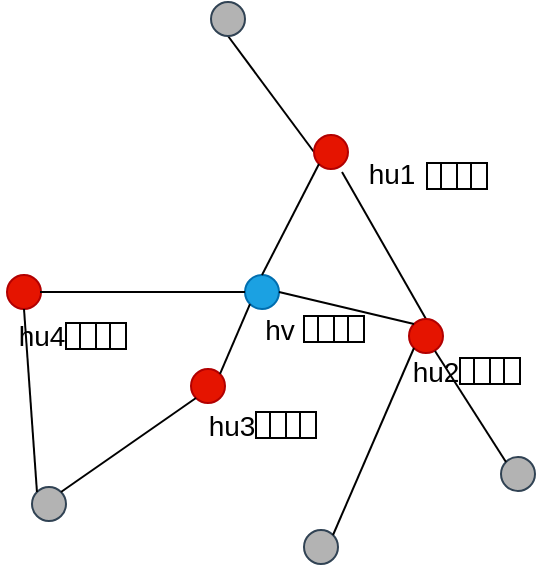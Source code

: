 <mxfile version="12.1.0" type="device" pages="1"><diagram id="8lHQUhFDbBRp9TCkwuyt" name="Page-1"><mxGraphModel dx="1088" dy="839" grid="0" gridSize="10" guides="1" tooltips="1" connect="1" arrows="1" fold="1" page="1" pageScale="1" pageWidth="827" pageHeight="1169" math="0" shadow="0"><root><mxCell id="0"/><mxCell id="1" parent="0"/><mxCell id="Z_ma3d0Tp1omMWFd6y03-43" value="" style="endArrow=none;html=1;exitX=0.5;exitY=0;exitDx=0;exitDy=0;" edge="1" parent="1" source="Z_ma3d0Tp1omMWFd6y03-31"><mxGeometry width="50" height="50" relative="1" as="geometry"><mxPoint x="231" y="204" as="sourcePoint"/><mxPoint x="195" y="164" as="targetPoint"/></mxGeometry></mxCell><mxCell id="Z_ma3d0Tp1omMWFd6y03-38" value="" style="endArrow=none;html=1;exitX=0;exitY=0.5;exitDx=0;exitDy=0;entryX=0.5;entryY=1;entryDx=0;entryDy=0;" edge="1" parent="1" source="Z_ma3d0Tp1omMWFd6y03-33" target="Z_ma3d0Tp1omMWFd6y03-37"><mxGeometry width="50" height="50" relative="1" as="geometry"><mxPoint x="56" y="171" as="sourcePoint"/><mxPoint x="106" y="121" as="targetPoint"/></mxGeometry></mxCell><mxCell id="Z_ma3d0Tp1omMWFd6y03-4" value="" style="group" vertex="1" connectable="0" parent="1"><mxGeometry x="24.5" y="236" width="62.5" height="20" as="geometry"/></mxCell><mxCell id="Z_ma3d0Tp1omMWFd6y03-5" value="" style="rounded=0;whiteSpace=wrap;html=1;fillColor=none;" vertex="1" parent="Z_ma3d0Tp1omMWFd6y03-4"><mxGeometry x="39.5" y="3.5" width="15" height="13" as="geometry"/></mxCell><mxCell id="Z_ma3d0Tp1omMWFd6y03-6" value="" style="rounded=0;whiteSpace=wrap;html=1;fillColor=none;" vertex="1" parent="Z_ma3d0Tp1omMWFd6y03-4"><mxGeometry x="47.5" y="3.5" width="15" height="13" as="geometry"/></mxCell><mxCell id="Z_ma3d0Tp1omMWFd6y03-7" value="" style="rounded=0;whiteSpace=wrap;html=1;fillColor=none;" vertex="1" parent="Z_ma3d0Tp1omMWFd6y03-4"><mxGeometry x="32.5" y="3.5" width="15" height="13" as="geometry"/></mxCell><mxCell id="Z_ma3d0Tp1omMWFd6y03-8" value="&lt;font style=&quot;font-size: 14px&quot;&gt;hu4&lt;/font&gt;" style="text;html=1;strokeColor=none;fillColor=none;align=center;verticalAlign=middle;whiteSpace=wrap;rounded=0;" vertex="1" parent="Z_ma3d0Tp1omMWFd6y03-4"><mxGeometry width="40" height="20" as="geometry"/></mxCell><mxCell id="Z_ma3d0Tp1omMWFd6y03-9" value="" style="group" vertex="1" connectable="0" parent="1"><mxGeometry x="119.5" y="280.5" width="62.5" height="20" as="geometry"/></mxCell><mxCell id="Z_ma3d0Tp1omMWFd6y03-10" value="" style="rounded=0;whiteSpace=wrap;html=1;fillColor=none;" vertex="1" parent="Z_ma3d0Tp1omMWFd6y03-9"><mxGeometry x="39.5" y="3.5" width="15" height="13" as="geometry"/></mxCell><mxCell id="Z_ma3d0Tp1omMWFd6y03-11" value="" style="rounded=0;whiteSpace=wrap;html=1;fillColor=none;" vertex="1" parent="Z_ma3d0Tp1omMWFd6y03-9"><mxGeometry x="47.5" y="3.5" width="15" height="13" as="geometry"/></mxCell><mxCell id="Z_ma3d0Tp1omMWFd6y03-12" value="" style="rounded=0;whiteSpace=wrap;html=1;fillColor=none;" vertex="1" parent="Z_ma3d0Tp1omMWFd6y03-9"><mxGeometry x="32.5" y="3.5" width="15" height="13" as="geometry"/></mxCell><mxCell id="Z_ma3d0Tp1omMWFd6y03-13" value="&lt;font style=&quot;font-size: 14px&quot;&gt;hu3&lt;/font&gt;" style="text;html=1;strokeColor=none;fillColor=none;align=center;verticalAlign=middle;whiteSpace=wrap;rounded=0;" vertex="1" parent="Z_ma3d0Tp1omMWFd6y03-9"><mxGeometry width="40" height="20" as="geometry"/></mxCell><mxCell id="Z_ma3d0Tp1omMWFd6y03-14" value="" style="group" vertex="1" connectable="0" parent="1"><mxGeometry x="221.5" y="253.5" width="62.5" height="20" as="geometry"/></mxCell><mxCell id="Z_ma3d0Tp1omMWFd6y03-15" value="" style="rounded=0;whiteSpace=wrap;html=1;fillColor=none;" vertex="1" parent="Z_ma3d0Tp1omMWFd6y03-14"><mxGeometry x="39.5" y="3.5" width="15" height="13" as="geometry"/></mxCell><mxCell id="Z_ma3d0Tp1omMWFd6y03-16" value="" style="rounded=0;whiteSpace=wrap;html=1;fillColor=none;" vertex="1" parent="Z_ma3d0Tp1omMWFd6y03-14"><mxGeometry x="47.5" y="3.5" width="15" height="13" as="geometry"/></mxCell><mxCell id="Z_ma3d0Tp1omMWFd6y03-17" value="" style="rounded=0;whiteSpace=wrap;html=1;fillColor=none;" vertex="1" parent="Z_ma3d0Tp1omMWFd6y03-14"><mxGeometry x="32.5" y="3.5" width="15" height="13" as="geometry"/></mxCell><mxCell id="Z_ma3d0Tp1omMWFd6y03-18" value="&lt;font style=&quot;font-size: 14px&quot;&gt;hu2&lt;/font&gt;" style="text;html=1;strokeColor=none;fillColor=none;align=center;verticalAlign=middle;whiteSpace=wrap;rounded=0;" vertex="1" parent="Z_ma3d0Tp1omMWFd6y03-14"><mxGeometry width="40" height="20" as="geometry"/></mxCell><mxCell id="Z_ma3d0Tp1omMWFd6y03-31" value="" style="ellipse;whiteSpace=wrap;html=1;aspect=fixed;fillColor=#e51400;strokeColor=#B20000;fontColor=#ffffff;" vertex="1" parent="Z_ma3d0Tp1omMWFd6y03-14"><mxGeometry x="7" y="-16" width="17" height="17" as="geometry"/></mxCell><mxCell id="Z_ma3d0Tp1omMWFd6y03-19" value="" style="group" vertex="1" connectable="0" parent="1"><mxGeometry x="205" y="156" width="62.5" height="20" as="geometry"/></mxCell><mxCell id="Z_ma3d0Tp1omMWFd6y03-20" value="" style="rounded=0;whiteSpace=wrap;html=1;fillColor=none;" vertex="1" parent="Z_ma3d0Tp1omMWFd6y03-19"><mxGeometry x="39.5" y="3.5" width="15" height="13" as="geometry"/></mxCell><mxCell id="Z_ma3d0Tp1omMWFd6y03-21" value="" style="rounded=0;whiteSpace=wrap;html=1;fillColor=none;" vertex="1" parent="Z_ma3d0Tp1omMWFd6y03-19"><mxGeometry x="47.5" y="3.5" width="15" height="13" as="geometry"/></mxCell><mxCell id="Z_ma3d0Tp1omMWFd6y03-22" value="" style="rounded=0;whiteSpace=wrap;html=1;fillColor=none;" vertex="1" parent="Z_ma3d0Tp1omMWFd6y03-19"><mxGeometry x="32.5" y="3.5" width="15" height="13" as="geometry"/></mxCell><mxCell id="Z_ma3d0Tp1omMWFd6y03-23" value="&lt;font style=&quot;font-size: 14px&quot;&gt;hu1&lt;/font&gt;" style="text;html=1;strokeColor=none;fillColor=none;align=center;verticalAlign=middle;whiteSpace=wrap;rounded=0;" vertex="1" parent="Z_ma3d0Tp1omMWFd6y03-19"><mxGeometry x="-5" y="-1.5" width="40" height="20" as="geometry"/></mxCell><mxCell id="Z_ma3d0Tp1omMWFd6y03-24" value="" style="group" vertex="1" connectable="0" parent="1"><mxGeometry x="143.5" y="232.5" width="62.5" height="20" as="geometry"/></mxCell><mxCell id="Z_ma3d0Tp1omMWFd6y03-25" value="" style="rounded=0;whiteSpace=wrap;html=1;fillColor=none;" vertex="1" parent="Z_ma3d0Tp1omMWFd6y03-24"><mxGeometry x="39.5" y="3.5" width="15" height="13" as="geometry"/></mxCell><mxCell id="Z_ma3d0Tp1omMWFd6y03-26" value="" style="rounded=0;whiteSpace=wrap;html=1;fillColor=none;" vertex="1" parent="Z_ma3d0Tp1omMWFd6y03-24"><mxGeometry x="47.5" y="3.5" width="15" height="13" as="geometry"/></mxCell><mxCell id="Z_ma3d0Tp1omMWFd6y03-27" value="" style="rounded=0;whiteSpace=wrap;html=1;fillColor=none;" vertex="1" parent="Z_ma3d0Tp1omMWFd6y03-24"><mxGeometry x="32.5" y="3.5" width="15" height="13" as="geometry"/></mxCell><mxCell id="Z_ma3d0Tp1omMWFd6y03-28" value="&lt;font style=&quot;font-size: 14px&quot;&gt;hv&lt;/font&gt;" style="text;html=1;strokeColor=none;fillColor=none;align=center;verticalAlign=middle;whiteSpace=wrap;rounded=0;" vertex="1" parent="Z_ma3d0Tp1omMWFd6y03-24"><mxGeometry width="40" height="20" as="geometry"/></mxCell><mxCell id="Z_ma3d0Tp1omMWFd6y03-29" value="" style="ellipse;whiteSpace=wrap;html=1;aspect=fixed;fillColor=#1ba1e2;strokeColor=#006EAF;fontColor=#ffffff;" vertex="1" parent="1"><mxGeometry x="146.5" y="215.5" width="17" height="17" as="geometry"/></mxCell><mxCell id="Z_ma3d0Tp1omMWFd6y03-30" value="" style="ellipse;whiteSpace=wrap;html=1;aspect=fixed;fillColor=#e51400;strokeColor=#B20000;fontColor=#ffffff;" vertex="1" parent="1"><mxGeometry x="119.5" y="262.5" width="17" height="17" as="geometry"/></mxCell><mxCell id="Z_ma3d0Tp1omMWFd6y03-32" value="" style="ellipse;whiteSpace=wrap;html=1;aspect=fixed;fillColor=#e51400;strokeColor=#B20000;fontColor=#ffffff;" vertex="1" parent="1"><mxGeometry x="27.5" y="215.5" width="17" height="17" as="geometry"/></mxCell><mxCell id="Z_ma3d0Tp1omMWFd6y03-33" value="" style="ellipse;whiteSpace=wrap;html=1;aspect=fixed;fillColor=#e51400;strokeColor=#B20000;fontColor=#ffffff;" vertex="1" parent="1"><mxGeometry x="181" y="145.5" width="17" height="17" as="geometry"/></mxCell><mxCell id="Z_ma3d0Tp1omMWFd6y03-34" value="" style="ellipse;whiteSpace=wrap;html=1;aspect=fixed;fillColor=#B3B3B3;strokeColor=#314354;fontColor=#ffffff;" vertex="1" parent="1"><mxGeometry x="40" y="321.5" width="17" height="17" as="geometry"/></mxCell><mxCell id="Z_ma3d0Tp1omMWFd6y03-35" value="" style="ellipse;whiteSpace=wrap;html=1;aspect=fixed;fillColor=#B3B3B3;strokeColor=#314354;fontColor=#ffffff;" vertex="1" parent="1"><mxGeometry x="176" y="343" width="17" height="17" as="geometry"/></mxCell><mxCell id="Z_ma3d0Tp1omMWFd6y03-36" value="" style="ellipse;whiteSpace=wrap;html=1;aspect=fixed;fillColor=#B3B3B3;strokeColor=#314354;fontColor=#ffffff;" vertex="1" parent="1"><mxGeometry x="274.5" y="306.5" width="17" height="17" as="geometry"/></mxCell><mxCell id="Z_ma3d0Tp1omMWFd6y03-37" value="" style="ellipse;whiteSpace=wrap;html=1;aspect=fixed;fillColor=#B3B3B3;strokeColor=#314354;fontColor=#ffffff;" vertex="1" parent="1"><mxGeometry x="129.5" y="79" width="17" height="17" as="geometry"/></mxCell><mxCell id="Z_ma3d0Tp1omMWFd6y03-39" value="" style="endArrow=none;html=1;exitX=0;exitY=0.5;exitDx=0;exitDy=0;entryX=0.971;entryY=0.5;entryDx=0;entryDy=0;entryPerimeter=0;" edge="1" parent="1" source="Z_ma3d0Tp1omMWFd6y03-29" target="Z_ma3d0Tp1omMWFd6y03-32"><mxGeometry width="50" height="50" relative="1" as="geometry"><mxPoint x="191" y="164" as="sourcePoint"/><mxPoint x="148" y="106" as="targetPoint"/></mxGeometry></mxCell><mxCell id="Z_ma3d0Tp1omMWFd6y03-40" value="" style="endArrow=none;html=1;exitX=0.5;exitY=0;exitDx=0;exitDy=0;entryX=0;entryY=1;entryDx=0;entryDy=0;" edge="1" parent="1" source="Z_ma3d0Tp1omMWFd6y03-29" target="Z_ma3d0Tp1omMWFd6y03-33"><mxGeometry width="50" height="50" relative="1" as="geometry"><mxPoint x="201" y="174" as="sourcePoint"/><mxPoint x="158" y="116" as="targetPoint"/></mxGeometry></mxCell><mxCell id="Z_ma3d0Tp1omMWFd6y03-41" value="" style="endArrow=none;html=1;exitX=0;exitY=0;exitDx=0;exitDy=0;entryX=1;entryY=0.5;entryDx=0;entryDy=0;" edge="1" parent="1" source="Z_ma3d0Tp1omMWFd6y03-31" target="Z_ma3d0Tp1omMWFd6y03-29"><mxGeometry width="50" height="50" relative="1" as="geometry"><mxPoint x="211" y="184" as="sourcePoint"/><mxPoint x="168" y="126" as="targetPoint"/></mxGeometry></mxCell><mxCell id="Z_ma3d0Tp1omMWFd6y03-42" value="" style="endArrow=none;html=1;exitX=1;exitY=0;exitDx=0;exitDy=0;entryX=0;entryY=1;entryDx=0;entryDy=0;" edge="1" parent="1" source="Z_ma3d0Tp1omMWFd6y03-30" target="Z_ma3d0Tp1omMWFd6y03-29"><mxGeometry width="50" height="50" relative="1" as="geometry"><mxPoint x="221" y="194" as="sourcePoint"/><mxPoint x="178" y="136" as="targetPoint"/></mxGeometry></mxCell><mxCell id="Z_ma3d0Tp1omMWFd6y03-44" value="" style="endArrow=none;html=1;exitX=0;exitY=0;exitDx=0;exitDy=0;entryX=0.5;entryY=0;entryDx=0;entryDy=0;" edge="1" parent="1" source="Z_ma3d0Tp1omMWFd6y03-36" target="Z_ma3d0Tp1omMWFd6y03-18"><mxGeometry width="50" height="50" relative="1" as="geometry"><mxPoint x="241" y="214" as="sourcePoint"/><mxPoint x="198" y="156" as="targetPoint"/></mxGeometry></mxCell><mxCell id="Z_ma3d0Tp1omMWFd6y03-45" value="" style="endArrow=none;html=1;exitX=0;exitY=1;exitDx=0;exitDy=0;entryX=1;entryY=0;entryDx=0;entryDy=0;" edge="1" parent="1" source="Z_ma3d0Tp1omMWFd6y03-31" target="Z_ma3d0Tp1omMWFd6y03-35"><mxGeometry width="50" height="50" relative="1" as="geometry"><mxPoint x="251" y="224" as="sourcePoint"/><mxPoint x="208" y="166" as="targetPoint"/></mxGeometry></mxCell><mxCell id="Z_ma3d0Tp1omMWFd6y03-46" value="" style="endArrow=none;html=1;exitX=0;exitY=1;exitDx=0;exitDy=0;entryX=1;entryY=0;entryDx=0;entryDy=0;" edge="1" parent="1" source="Z_ma3d0Tp1omMWFd6y03-30" target="Z_ma3d0Tp1omMWFd6y03-34"><mxGeometry width="50" height="50" relative="1" as="geometry"><mxPoint x="261" y="234" as="sourcePoint"/><mxPoint x="218" y="176" as="targetPoint"/></mxGeometry></mxCell><mxCell id="Z_ma3d0Tp1omMWFd6y03-47" value="" style="endArrow=none;html=1;exitX=0;exitY=0;exitDx=0;exitDy=0;entryX=0.5;entryY=1;entryDx=0;entryDy=0;" edge="1" parent="1" source="Z_ma3d0Tp1omMWFd6y03-34" target="Z_ma3d0Tp1omMWFd6y03-32"><mxGeometry width="50" height="50" relative="1" as="geometry"><mxPoint x="271" y="244" as="sourcePoint"/><mxPoint x="228" y="186" as="targetPoint"/></mxGeometry></mxCell></root></mxGraphModel></diagram></mxfile>